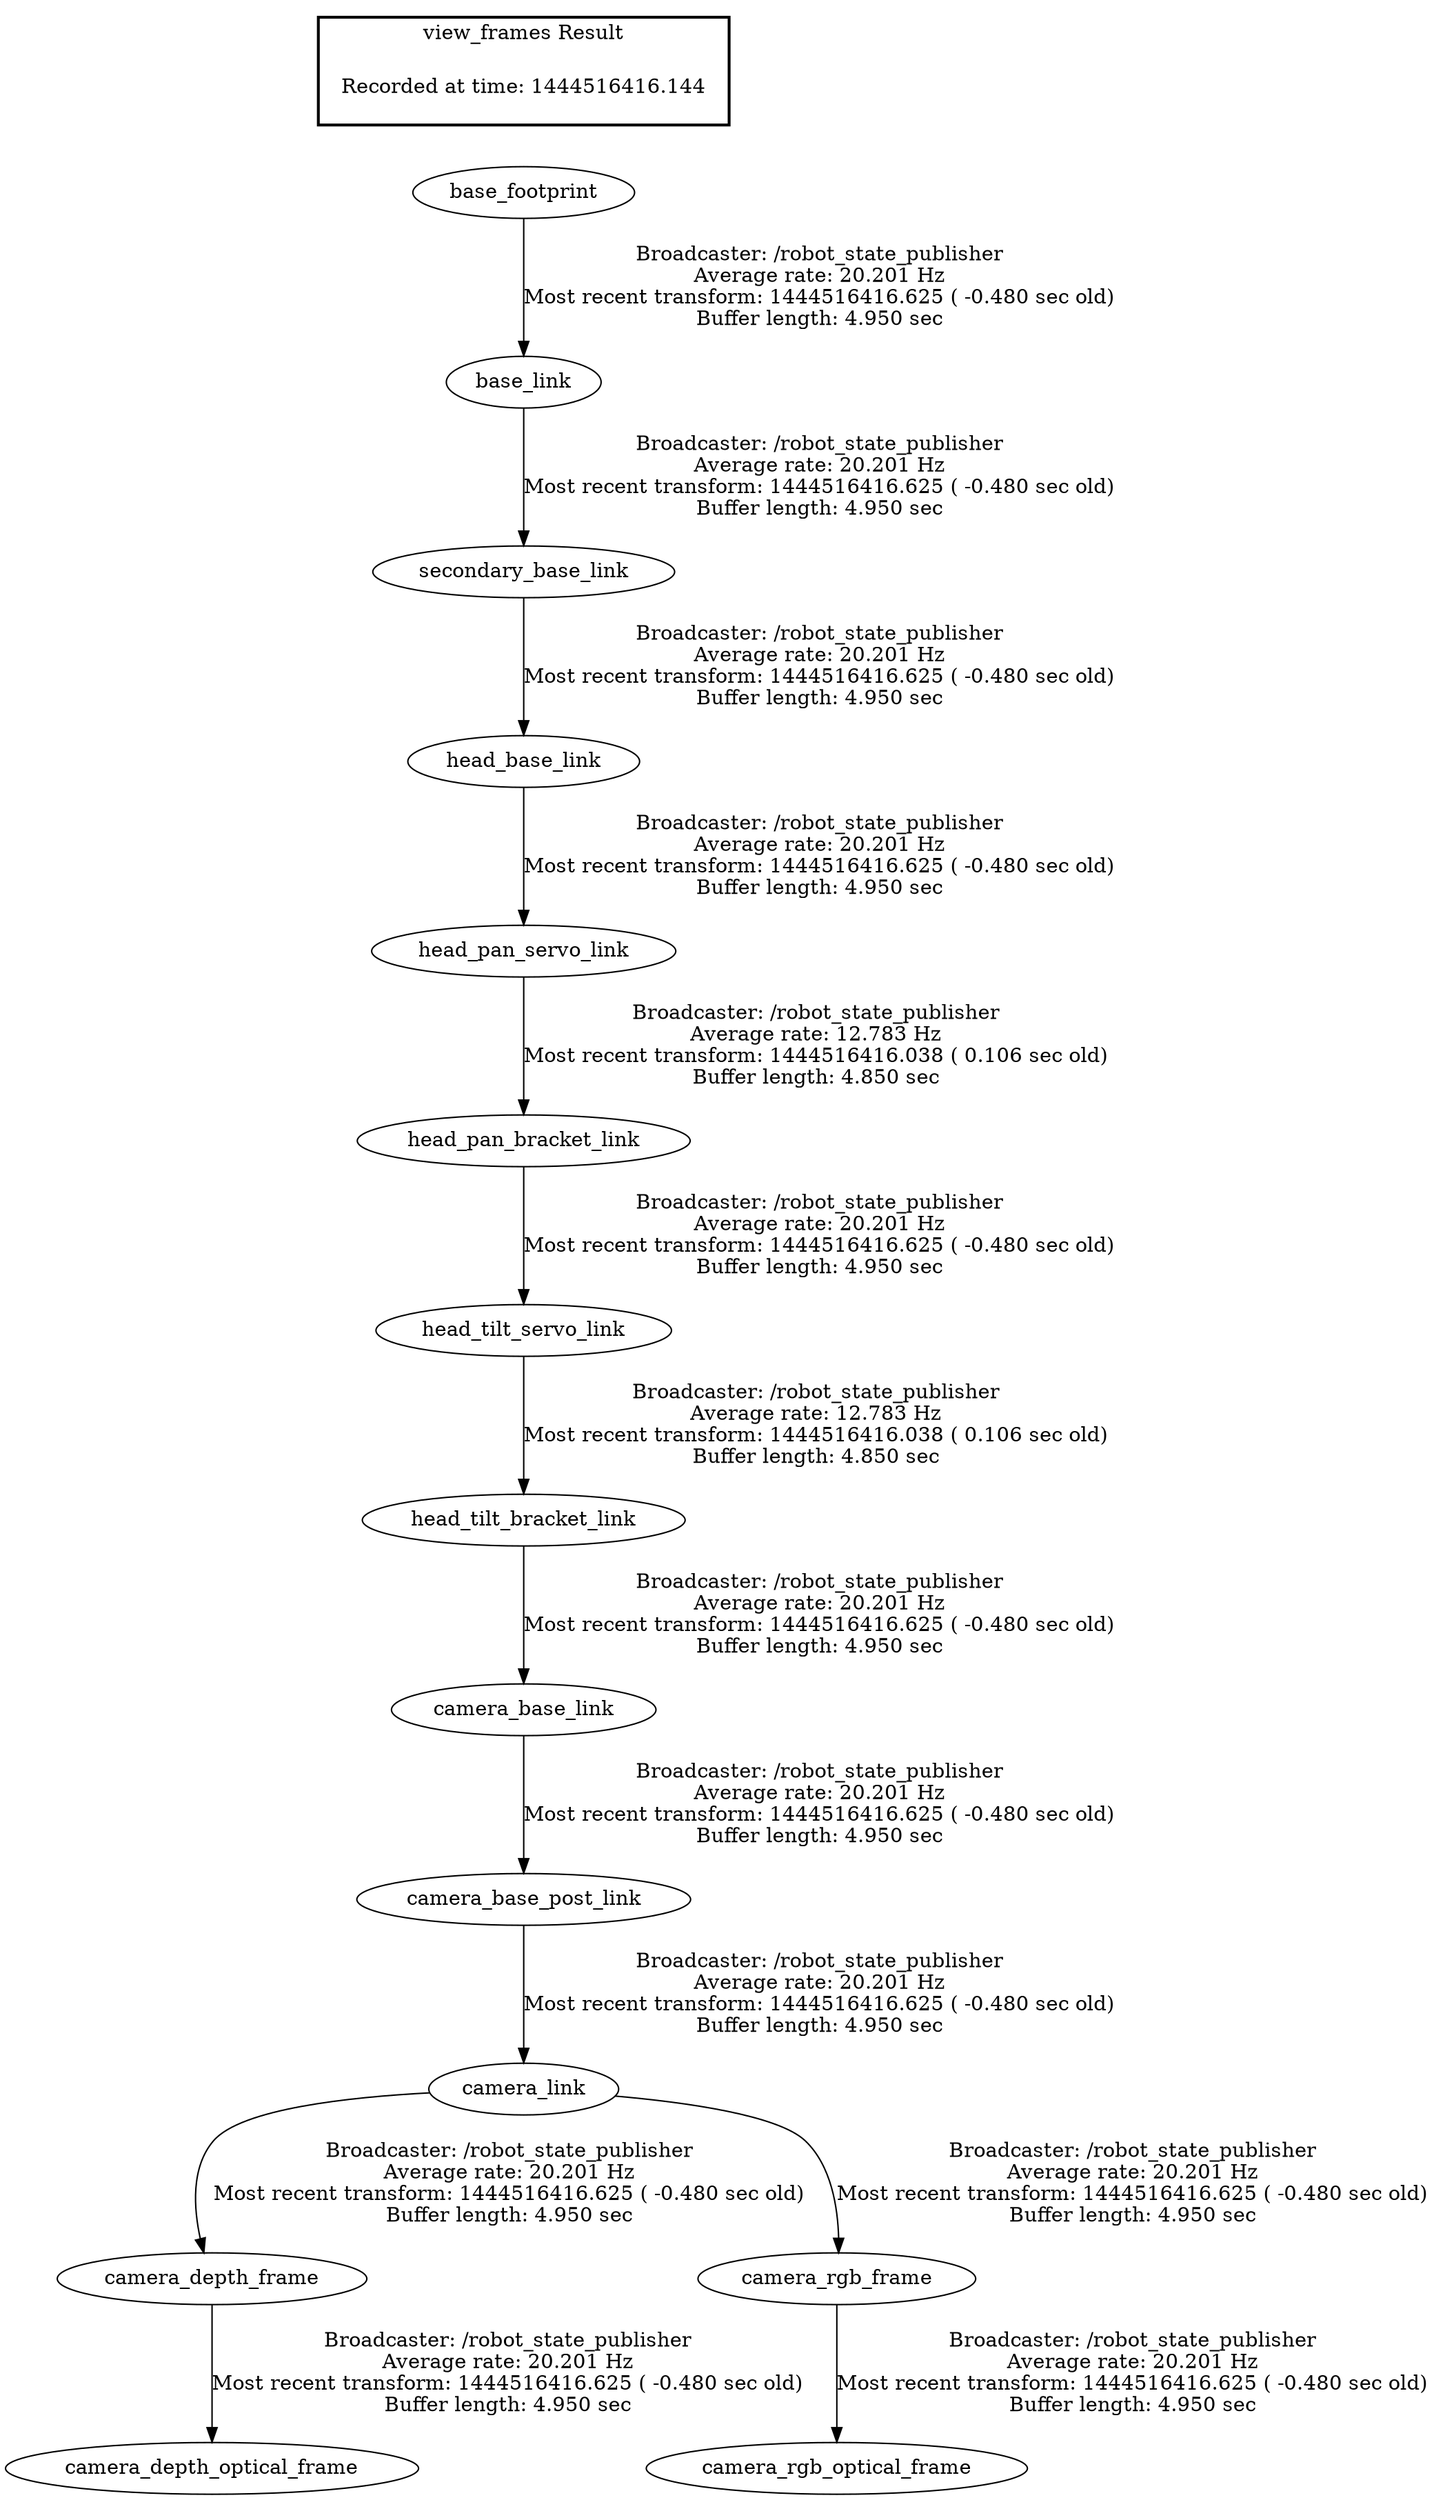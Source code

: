 digraph G {
"base_footprint" -> "base_link"[label="Broadcaster: /robot_state_publisher\nAverage rate: 20.201 Hz\nMost recent transform: 1444516416.625 ( -0.480 sec old)\nBuffer length: 4.950 sec\n"];
"base_link" -> "secondary_base_link"[label="Broadcaster: /robot_state_publisher\nAverage rate: 20.201 Hz\nMost recent transform: 1444516416.625 ( -0.480 sec old)\nBuffer length: 4.950 sec\n"];
"camera_base_post_link" -> "camera_link"[label="Broadcaster: /robot_state_publisher\nAverage rate: 20.201 Hz\nMost recent transform: 1444516416.625 ( -0.480 sec old)\nBuffer length: 4.950 sec\n"];
"camera_base_link" -> "camera_base_post_link"[label="Broadcaster: /robot_state_publisher\nAverage rate: 20.201 Hz\nMost recent transform: 1444516416.625 ( -0.480 sec old)\nBuffer length: 4.950 sec\n"];
"head_tilt_bracket_link" -> "camera_base_link"[label="Broadcaster: /robot_state_publisher\nAverage rate: 20.201 Hz\nMost recent transform: 1444516416.625 ( -0.480 sec old)\nBuffer length: 4.950 sec\n"];
"camera_link" -> "camera_depth_frame"[label="Broadcaster: /robot_state_publisher\nAverage rate: 20.201 Hz\nMost recent transform: 1444516416.625 ( -0.480 sec old)\nBuffer length: 4.950 sec\n"];
"camera_depth_frame" -> "camera_depth_optical_frame"[label="Broadcaster: /robot_state_publisher\nAverage rate: 20.201 Hz\nMost recent transform: 1444516416.625 ( -0.480 sec old)\nBuffer length: 4.950 sec\n"];
"camera_link" -> "camera_rgb_frame"[label="Broadcaster: /robot_state_publisher\nAverage rate: 20.201 Hz\nMost recent transform: 1444516416.625 ( -0.480 sec old)\nBuffer length: 4.950 sec\n"];
"camera_rgb_frame" -> "camera_rgb_optical_frame"[label="Broadcaster: /robot_state_publisher\nAverage rate: 20.201 Hz\nMost recent transform: 1444516416.625 ( -0.480 sec old)\nBuffer length: 4.950 sec\n"];
"secondary_base_link" -> "head_base_link"[label="Broadcaster: /robot_state_publisher\nAverage rate: 20.201 Hz\nMost recent transform: 1444516416.625 ( -0.480 sec old)\nBuffer length: 4.950 sec\n"];
"head_base_link" -> "head_pan_servo_link"[label="Broadcaster: /robot_state_publisher\nAverage rate: 20.201 Hz\nMost recent transform: 1444516416.625 ( -0.480 sec old)\nBuffer length: 4.950 sec\n"];
"head_tilt_servo_link" -> "head_tilt_bracket_link"[label="Broadcaster: /robot_state_publisher\nAverage rate: 12.783 Hz\nMost recent transform: 1444516416.038 ( 0.106 sec old)\nBuffer length: 4.850 sec\n"];
"head_pan_bracket_link" -> "head_tilt_servo_link"[label="Broadcaster: /robot_state_publisher\nAverage rate: 20.201 Hz\nMost recent transform: 1444516416.625 ( -0.480 sec old)\nBuffer length: 4.950 sec\n"];
"head_pan_servo_link" -> "head_pan_bracket_link"[label="Broadcaster: /robot_state_publisher\nAverage rate: 12.783 Hz\nMost recent transform: 1444516416.038 ( 0.106 sec old)\nBuffer length: 4.850 sec\n"];
edge [style=invis];
 subgraph cluster_legend { style=bold; color=black; label ="view_frames Result";
"Recorded at time: 1444516416.144"[ shape=plaintext ] ;
 }->"base_footprint";
}